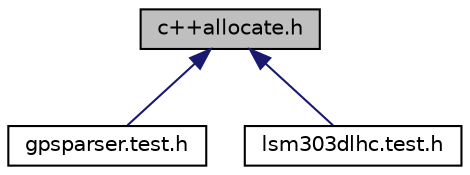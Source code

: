 digraph "c++allocate.h"
{
  edge [fontname="Helvetica",fontsize="10",labelfontname="Helvetica",labelfontsize="10"];
  node [fontname="Helvetica",fontsize="10",shape=record];
  Node1 [label="c++allocate.h",height=0.2,width=0.4,color="black", fillcolor="grey75", style="filled" fontcolor="black"];
  Node1 -> Node2 [dir="back",color="midnightblue",fontsize="10",style="solid",fontname="Helvetica"];
  Node2 [label="gpsparser.test.h",height=0.2,width=0.4,color="black", fillcolor="white", style="filled",URL="$gpsparser_8test_8h.html"];
  Node1 -> Node3 [dir="back",color="midnightblue",fontsize="10",style="solid",fontname="Helvetica"];
  Node3 [label="lsm303dlhc.test.h",height=0.2,width=0.4,color="black", fillcolor="white", style="filled",URL="$lsm303dlhc_8test_8h.html"];
}
